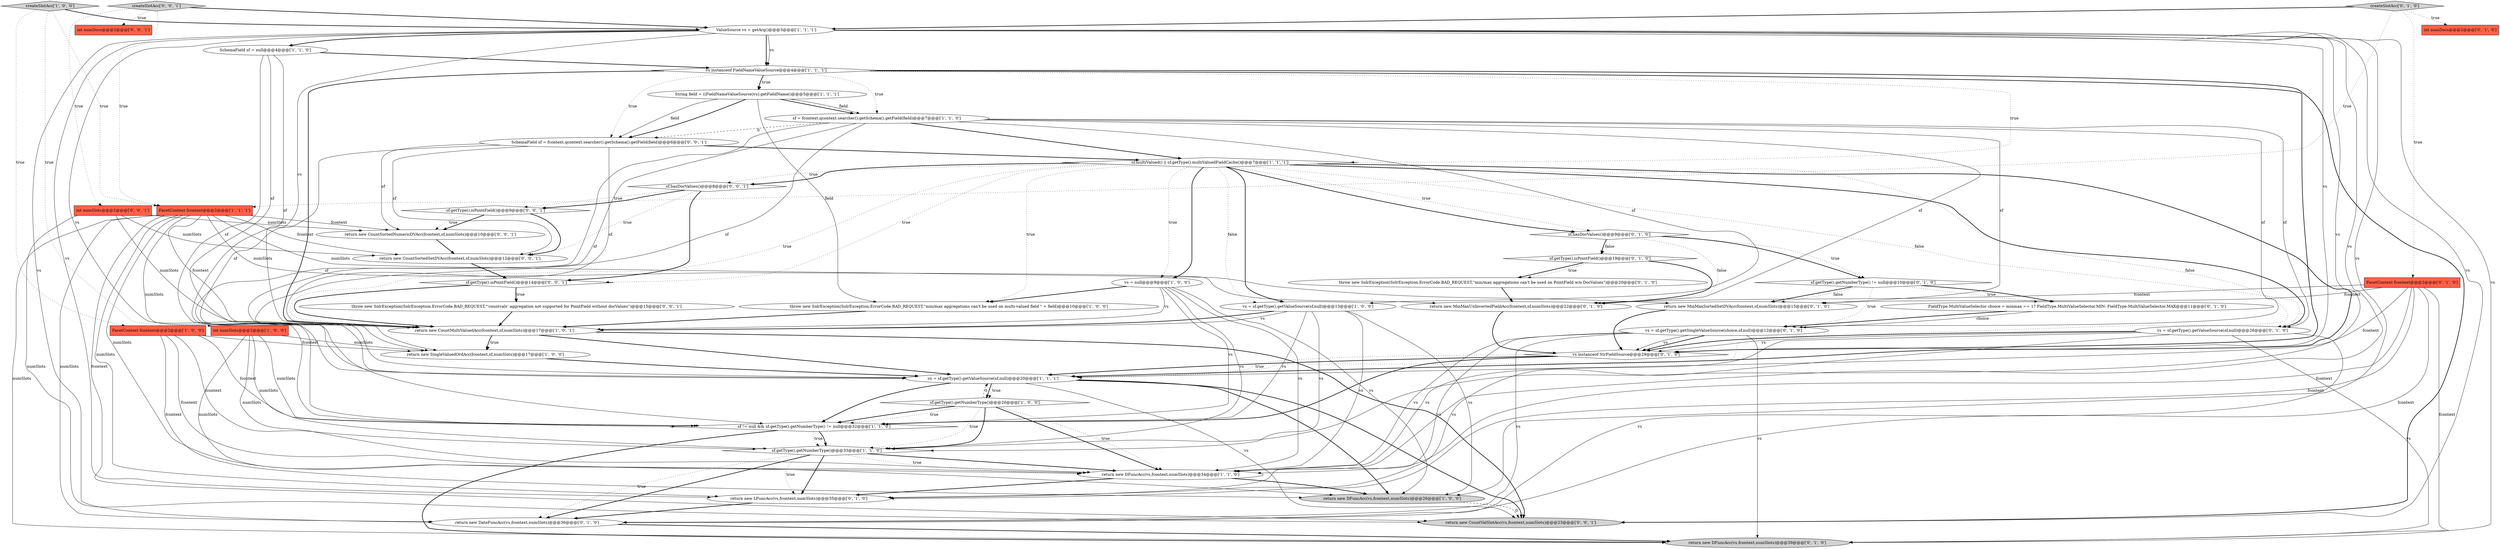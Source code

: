digraph {
6 [style = filled, label = "return new DFuncAcc(vs,fcontext,numSlots)@@@26@@@['1', '0', '0']", fillcolor = lightgray, shape = ellipse image = "AAA0AAABBB1BBB"];
20 [style = filled, label = "return new SingleValuedOrdAcc(fcontext,sf,numSlots)@@@17@@@['1', '0', '0']", fillcolor = white, shape = ellipse image = "AAA0AAABBB1BBB"];
19 [style = filled, label = "vs = null@@@9@@@['1', '0', '0']", fillcolor = white, shape = ellipse image = "AAA0AAABBB1BBB"];
2 [style = filled, label = "sf = fcontext.qcontext.searcher().getSchema().getField(field)@@@7@@@['1', '1', '0']", fillcolor = white, shape = ellipse image = "AAA0AAABBB1BBB"];
18 [style = filled, label = "SchemaField sf = null@@@4@@@['1', '1', '0']", fillcolor = white, shape = ellipse image = "AAA0AAABBB1BBB"];
43 [style = filled, label = "return new CountValSlotAcc(vs,fcontext,numSlots)@@@23@@@['0', '0', '1']", fillcolor = lightgray, shape = ellipse image = "AAA0AAABBB3BBB"];
40 [style = filled, label = "int numDocs@@@2@@@['0', '0', '1']", fillcolor = tomato, shape = box image = "AAA0AAABBB3BBB"];
8 [style = filled, label = "createSlotAcc['1', '0', '0']", fillcolor = lightgray, shape = diamond image = "AAA0AAABBB1BBB"];
14 [style = filled, label = "FacetContext fcontext@@@2@@@['1', '1', '1']", fillcolor = tomato, shape = box image = "AAA0AAABBB1BBB"];
31 [style = filled, label = "vs = sf.getType().getSingleValueSource(choice,sf,null)@@@12@@@['0', '1', '0']", fillcolor = white, shape = ellipse image = "AAA1AAABBB2BBB"];
37 [style = filled, label = "int numSlots@@@2@@@['0', '0', '1']", fillcolor = tomato, shape = box image = "AAA0AAABBB3BBB"];
44 [style = filled, label = "return new CountSortedNumericDVAcc(fcontext,sf,numSlots)@@@10@@@['0', '0', '1']", fillcolor = white, shape = ellipse image = "AAA0AAABBB3BBB"];
17 [style = filled, label = "return new CountMultiValuedAcc(fcontext,sf,numSlots)@@@17@@@['1', '0', '1']", fillcolor = white, shape = ellipse image = "AAA0AAABBB1BBB"];
10 [style = filled, label = "FacetContext fcontext@@@2@@@['1', '0', '0']", fillcolor = tomato, shape = box image = "AAA0AAABBB1BBB"];
7 [style = filled, label = "int numSlots@@@2@@@['1', '0', '0']", fillcolor = tomato, shape = box image = "AAA0AAABBB1BBB"];
11 [style = filled, label = "vs instanceof FieldNameValueSource@@@4@@@['1', '1', '1']", fillcolor = white, shape = diamond image = "AAA0AAABBB1BBB"];
38 [style = filled, label = "SchemaField sf = fcontext.qcontext.searcher().getSchema().getField(field)@@@6@@@['0', '0', '1']", fillcolor = white, shape = ellipse image = "AAA0AAABBB3BBB"];
22 [style = filled, label = "FacetContext fcontext@@@2@@@['0', '1', '0']", fillcolor = tomato, shape = box image = "AAA0AAABBB2BBB"];
36 [style = filled, label = "FieldType.MultiValueSelector choice = minmax == 1? FieldType.MultiValueSelector.MIN: FieldType.MultiValueSelector.MAX@@@11@@@['0', '1', '0']", fillcolor = white, shape = ellipse image = "AAA1AAABBB2BBB"];
33 [style = filled, label = "return new MinMaxUnInvertedFieldAcc(fcontext,sf,numSlots)@@@22@@@['0', '1', '0']", fillcolor = white, shape = ellipse image = "AAA1AAABBB2BBB"];
30 [style = filled, label = "return new DateFuncAcc(vs,fcontext,numSlots)@@@36@@@['0', '1', '0']", fillcolor = white, shape = ellipse image = "AAA0AAABBB2BBB"];
32 [style = filled, label = "throw new SolrException(SolrException.ErrorCode.BAD_REQUEST,\"min/max aggregations can't be used on PointField w/o DocValues\")@@@20@@@['0', '1', '0']", fillcolor = white, shape = ellipse image = "AAA1AAABBB2BBB"];
46 [style = filled, label = "sf.getType().isPointField()@@@9@@@['0', '0', '1']", fillcolor = white, shape = diamond image = "AAA0AAABBB3BBB"];
35 [style = filled, label = "sf.hasDocValues()@@@9@@@['0', '1', '0']", fillcolor = white, shape = diamond image = "AAA0AAABBB2BBB"];
3 [style = filled, label = "sf.multiValued() || sf.getType().multiValuedFieldCache()@@@7@@@['1', '1', '1']", fillcolor = white, shape = diamond image = "AAA0AAABBB1BBB"];
15 [style = filled, label = "throw new SolrException(SolrException.ErrorCode.BAD_REQUEST,\"min/max aggregations can't be used on multi-valued field \" + field)@@@10@@@['1', '0', '0']", fillcolor = white, shape = ellipse image = "AAA0AAABBB1BBB"];
12 [style = filled, label = "vs = sf.getType().getValueSource(sf,null)@@@13@@@['1', '0', '0']", fillcolor = white, shape = ellipse image = "AAA0AAABBB1BBB"];
28 [style = filled, label = "sf.getType().getNumberType() != null@@@10@@@['0', '1', '0']", fillcolor = white, shape = diamond image = "AAA0AAABBB2BBB"];
25 [style = filled, label = "return new LFuncAcc(vs,fcontext,numSlots)@@@35@@@['0', '1', '0']", fillcolor = white, shape = ellipse image = "AAA0AAABBB2BBB"];
13 [style = filled, label = "return new DFuncAcc(vs,fcontext,numSlots)@@@34@@@['1', '1', '0']", fillcolor = white, shape = ellipse image = "AAA0AAABBB1BBB"];
45 [style = filled, label = "createSlotAcc['0', '0', '1']", fillcolor = lightgray, shape = diamond image = "AAA0AAABBB3BBB"];
47 [style = filled, label = "throw new SolrException(SolrException.ErrorCode.BAD_REQUEST,\"'countvals' aggregation not supported for PointField without docValues\")@@@15@@@['0', '0', '1']", fillcolor = white, shape = ellipse image = "AAA0AAABBB3BBB"];
1 [style = filled, label = "sf.getType().getNumberType()@@@33@@@['1', '1', '0']", fillcolor = white, shape = diamond image = "AAA0AAABBB1BBB"];
21 [style = filled, label = "int numDocs@@@2@@@['0', '1', '0']", fillcolor = tomato, shape = box image = "AAA0AAABBB2BBB"];
0 [style = filled, label = "ValueSource vs = getArg()@@@3@@@['1', '1', '1']", fillcolor = white, shape = ellipse image = "AAA0AAABBB1BBB"];
42 [style = filled, label = "sf.hasDocValues()@@@8@@@['0', '0', '1']", fillcolor = white, shape = diamond image = "AAA0AAABBB3BBB"];
9 [style = filled, label = "sf != null && sf.getType().getNumberType() != null@@@32@@@['1', '1', '0']", fillcolor = white, shape = diamond image = "AAA0AAABBB1BBB"];
34 [style = filled, label = "return new MinMaxSortedSetDVAcc(fcontext,sf,numSlots)@@@15@@@['0', '1', '0']", fillcolor = white, shape = ellipse image = "AAA1AAABBB2BBB"];
26 [style = filled, label = "vs instanceof StrFieldSource@@@29@@@['0', '1', '0']", fillcolor = white, shape = diamond image = "AAA0AAABBB2BBB"];
27 [style = filled, label = "createSlotAcc['0', '1', '0']", fillcolor = lightgray, shape = diamond image = "AAA0AAABBB2BBB"];
16 [style = filled, label = "vs = sf.getType().getValueSource(sf,null)@@@20@@@['1', '1', '1']", fillcolor = white, shape = ellipse image = "AAA0AAABBB1BBB"];
41 [style = filled, label = "return new CountSortedSetDVAcc(fcontext,sf,numSlots)@@@12@@@['0', '0', '1']", fillcolor = white, shape = ellipse image = "AAA0AAABBB3BBB"];
39 [style = filled, label = "sf.getType().isPointField()@@@14@@@['0', '0', '1']", fillcolor = white, shape = diamond image = "AAA0AAABBB3BBB"];
5 [style = filled, label = "sf.getType().getNumberType()@@@20@@@['1', '0', '0']", fillcolor = white, shape = diamond image = "AAA0AAABBB1BBB"];
4 [style = filled, label = "String field = ((FieldNameValueSource)vs).getFieldName()@@@5@@@['1', '1', '1']", fillcolor = white, shape = ellipse image = "AAA0AAABBB1BBB"];
23 [style = filled, label = "return new DFuncAcc(vs,fcontext,numSlots)@@@39@@@['0', '1', '0']", fillcolor = lightgray, shape = ellipse image = "AAA0AAABBB2BBB"];
29 [style = filled, label = "vs = sf.getType().getValueSource(sf,null)@@@26@@@['0', '1', '0']", fillcolor = white, shape = ellipse image = "AAA0AAABBB2BBB"];
24 [style = filled, label = "sf.getType().isPointField()@@@19@@@['0', '1', '0']", fillcolor = white, shape = diamond image = "AAA1AAABBB2BBB"];
39->17 [style = bold, label=""];
12->1 [style = solid, label="vs"];
37->44 [style = solid, label="numSlots"];
14->30 [style = solid, label="numSlots"];
11->4 [style = bold, label=""];
14->16 [style = solid, label="numSlots"];
24->32 [style = bold, label=""];
2->20 [style = solid, label="sf"];
24->33 [style = bold, label=""];
28->31 [style = dotted, label="true"];
46->44 [style = bold, label=""];
2->31 [style = solid, label="sf"];
14->13 [style = solid, label="numSlots"];
5->1 [style = bold, label=""];
13->25 [style = bold, label=""];
3->42 [style = bold, label=""];
29->23 [style = solid, label="vs"];
13->6 [style = bold, label=""];
2->34 [style = solid, label="sf"];
3->17 [style = dotted, label="true"];
14->41 [style = solid, label="fcontext"];
45->0 [style = bold, label=""];
5->13 [style = bold, label=""];
4->2 [style = bold, label=""];
31->13 [style = solid, label="vs"];
26->16 [style = dotted, label="true"];
2->16 [style = solid, label="sf"];
3->35 [style = bold, label=""];
28->34 [style = bold, label=""];
0->26 [style = solid, label="vs"];
17->20 [style = dotted, label="true"];
7->9 [style = solid, label="numSlots"];
10->13 [style = solid, label="fcontext"];
44->41 [style = bold, label=""];
16->6 [style = bold, label=""];
1->30 [style = bold, label=""];
46->44 [style = dotted, label="true"];
16->5 [style = bold, label=""];
39->47 [style = bold, label=""];
37->43 [style = solid, label="numSlots"];
11->4 [style = dotted, label="true"];
22->16 [style = solid, label="fcontext"];
19->17 [style = solid, label="vs"];
28->36 [style = dotted, label="true"];
2->33 [style = solid, label="sf"];
4->15 [style = solid, label="field"];
3->12 [style = dotted, label="false"];
17->16 [style = bold, label=""];
34->26 [style = bold, label=""];
7->1 [style = solid, label="numSlots"];
10->20 [style = solid, label="fcontext"];
38->41 [style = solid, label="sf"];
29->25 [style = solid, label="vs"];
11->38 [style = dotted, label="true"];
3->39 [style = dotted, label="true"];
31->25 [style = solid, label="vs"];
2->9 [style = solid, label="sf"];
45->37 [style = dotted, label="true"];
29->13 [style = solid, label="vs"];
20->16 [style = bold, label=""];
26->16 [style = bold, label=""];
11->43 [style = bold, label=""];
39->47 [style = dotted, label="true"];
6->43 [style = dashed, label="0"];
5->9 [style = dotted, label="true"];
45->40 [style = dotted, label="true"];
2->12 [style = solid, label="sf"];
31->23 [style = solid, label="vs"];
11->26 [style = bold, label=""];
1->25 [style = dotted, label="true"];
9->1 [style = dotted, label="true"];
10->9 [style = solid, label="fcontext"];
22->30 [style = solid, label="fcontext"];
41->39 [style = bold, label=""];
11->17 [style = bold, label=""];
10->1 [style = solid, label="fcontext"];
31->26 [style = bold, label=""];
26->9 [style = bold, label=""];
0->11 [style = bold, label=""];
1->25 [style = bold, label=""];
35->28 [style = bold, label=""];
4->38 [style = solid, label="field"];
2->3 [style = bold, label=""];
35->28 [style = dotted, label="true"];
22->25 [style = solid, label="fcontext"];
0->43 [style = solid, label="vs"];
3->42 [style = dotted, label="true"];
19->6 [style = solid, label="vs"];
0->23 [style = solid, label="vs"];
3->35 [style = dotted, label="true"];
3->16 [style = dotted, label="false"];
1->13 [style = dotted, label="true"];
3->29 [style = dotted, label="false"];
30->23 [style = bold, label=""];
35->33 [style = dotted, label="false"];
16->43 [style = solid, label="vs"];
18->9 [style = solid, label="sf"];
14->33 [style = solid, label="numSlots"];
46->41 [style = bold, label=""];
32->33 [style = bold, label=""];
0->25 [style = solid, label="vs"];
16->5 [style = dotted, label="true"];
2->38 [style = dashed, label="0"];
1->13 [style = bold, label=""];
15->17 [style = bold, label=""];
3->29 [style = bold, label=""];
8->10 [style = dotted, label="true"];
22->23 [style = solid, label="fcontext"];
22->34 [style = solid, label="fcontext"];
11->3 [style = dotted, label="true"];
5->16 [style = dashed, label="0"];
27->22 [style = dotted, label="true"];
11->2 [style = dotted, label="true"];
3->15 [style = dotted, label="true"];
14->43 [style = solid, label="fcontext"];
18->20 [style = solid, label="sf"];
8->0 [style = bold, label=""];
7->20 [style = solid, label="numSlots"];
3->19 [style = dotted, label="true"];
14->44 [style = solid, label="fcontext"];
38->16 [style = solid, label="sf"];
38->44 [style = solid, label="sf"];
0->1 [style = solid, label="vs"];
27->21 [style = dotted, label="true"];
12->6 [style = solid, label="vs"];
17->20 [style = bold, label=""];
8->7 [style = dotted, label="true"];
0->13 [style = solid, label="vs"];
37->17 [style = solid, label="numSlots"];
12->17 [style = solid, label="vs"];
42->46 [style = dotted, label="true"];
22->33 [style = solid, label="fcontext"];
19->1 [style = solid, label="vs"];
12->17 [style = bold, label=""];
12->9 [style = solid, label="vs"];
3->12 [style = bold, label=""];
3->19 [style = bold, label=""];
0->9 [style = solid, label="vs"];
38->17 [style = solid, label="sf"];
14->25 [style = solid, label="numSlots"];
16->9 [style = bold, label=""];
3->16 [style = bold, label=""];
19->13 [style = solid, label="vs"];
42->41 [style = dotted, label="true"];
12->13 [style = solid, label="vs"];
35->24 [style = bold, label=""];
22->13 [style = solid, label="fcontext"];
14->23 [style = solid, label="numSlots"];
18->11 [style = bold, label=""];
4->2 [style = solid, label="field"];
28->34 [style = dotted, label="false"];
14->17 [style = solid, label="fcontext"];
42->39 [style = bold, label=""];
4->38 [style = bold, label=""];
27->14 [style = dotted, label="true"];
7->6 [style = solid, label="numSlots"];
0->30 [style = solid, label="vs"];
17->43 [style = bold, label=""];
19->9 [style = solid, label="vs"];
27->0 [style = bold, label=""];
19->15 [style = bold, label=""];
5->13 [style = dotted, label="true"];
18->16 [style = solid, label="sf"];
5->9 [style = bold, label=""];
16->43 [style = bold, label=""];
36->31 [style = solid, label="choice"];
37->41 [style = solid, label="numSlots"];
45->14 [style = dotted, label="true"];
1->30 [style = dotted, label="true"];
38->3 [style = bold, label=""];
28->36 [style = bold, label=""];
29->30 [style = solid, label="vs"];
0->6 [style = solid, label="vs"];
36->31 [style = bold, label=""];
47->17 [style = bold, label=""];
35->24 [style = dotted, label="false"];
0->11 [style = solid, label="vs"];
42->46 [style = bold, label=""];
24->32 [style = dotted, label="true"];
8->14 [style = dotted, label="true"];
29->26 [style = solid, label="vs"];
31->30 [style = solid, label="vs"];
9->23 [style = bold, label=""];
14->34 [style = solid, label="numSlots"];
10->6 [style = solid, label="fcontext"];
0->17 [style = solid, label="vs"];
2->29 [style = solid, label="sf"];
31->26 [style = solid, label="vs"];
5->1 [style = dotted, label="true"];
25->30 [style = bold, label=""];
9->1 [style = bold, label=""];
0->18 [style = bold, label=""];
7->13 [style = solid, label="numSlots"];
33->26 [style = bold, label=""];
29->26 [style = bold, label=""];
}
